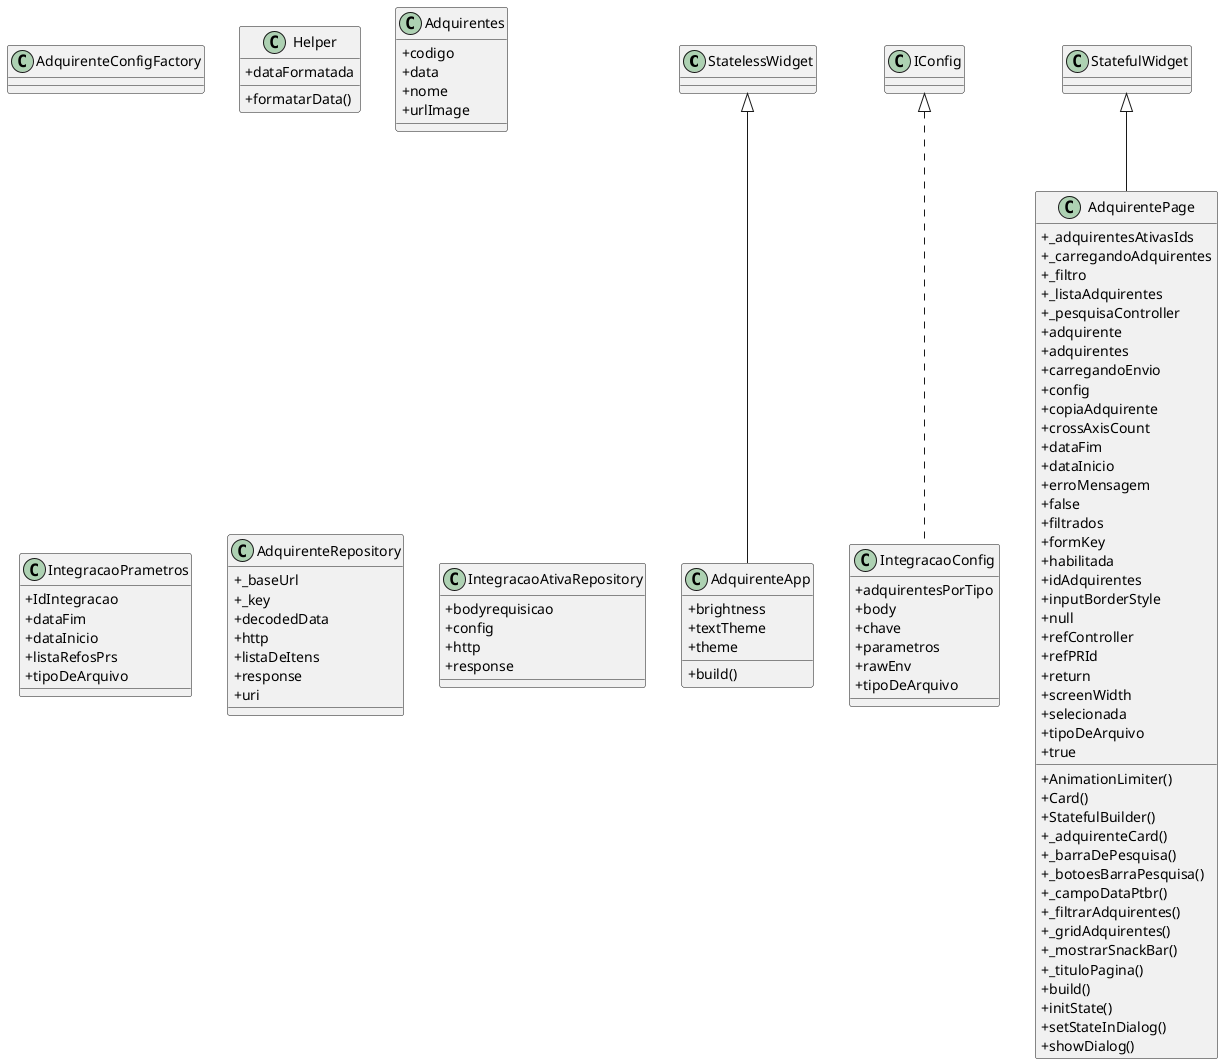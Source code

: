 @startuml
skinparam classAttributeIconSize 0
StatelessWidget <|-- AdquirenteApp
class AdquirenteApp {
  +brightness
  +textTheme
  +theme
  +build()
}
class AdquirenteConfigFactory {
}
IConfig <|.. IntegracaoConfig
class IntegracaoConfig {
  +adquirentesPorTipo
  +body
  +chave
  +parametros
  +rawEnv
  +tipoDeArquivo
}
class Helper {
  +dataFormatada
  +formatarData()
}
class IConfig {
}
class Adquirentes {
  +codigo
  +data
  +nome
  +urlImage
}
class IntegracaoPrametros {
  +IdIntegracao
  +dataFim
  +dataInicio
  +listaRefosPrs
  +tipoDeArquivo
}
StatefulWidget <|-- AdquirentePage
class AdquirentePage {
  +_adquirentesAtivasIds
  +_carregandoAdquirentes
  +_filtro
  +_listaAdquirentes
  +_pesquisaController
  +adquirente
  +adquirentes
  +carregandoEnvio
  +config
  +copiaAdquirente
  +crossAxisCount
  +dataFim
  +dataInicio
  +erroMensagem
  +false
  +filtrados
  +formKey
  +habilitada
  +idAdquirentes
  +inputBorderStyle
  +null
  +refController
  +refPRId
  +return
  +screenWidth
  +selecionada
  +tipoDeArquivo
  +true
  +AnimationLimiter()
  +Card()
  +StatefulBuilder()
  +_adquirenteCard()
  +_barraDePesquisa()
  +_botoesBarraPesquisa()
  +_campoDataPtbr()
  +_filtrarAdquirentes()
  +_gridAdquirentes()
  +_mostrarSnackBar()
  +_tituloPagina()
  +build()
  +initState()
  +setStateInDialog()
  +showDialog()
}
class AdquirenteRepository {
  +_baseUrl
  +_key
  +decodedData
  +http
  +listaDeItens
  +response
  +uri
}
class IntegracaoAtivaRepository {
  +bodyrequisicao
  +config
  +http
  +response
}
@enduml